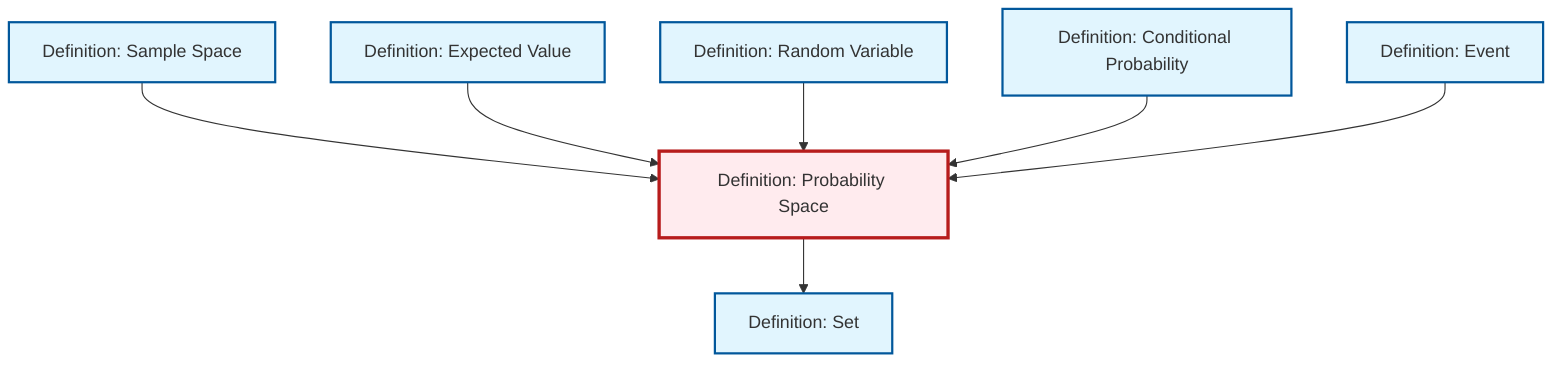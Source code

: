 graph TD
    classDef definition fill:#e1f5fe,stroke:#01579b,stroke-width:2px
    classDef theorem fill:#f3e5f5,stroke:#4a148c,stroke-width:2px
    classDef axiom fill:#fff3e0,stroke:#e65100,stroke-width:2px
    classDef example fill:#e8f5e9,stroke:#1b5e20,stroke-width:2px
    classDef current fill:#ffebee,stroke:#b71c1c,stroke-width:3px
    def-set["Definition: Set"]:::definition
    def-sample-space["Definition: Sample Space"]:::definition
    def-event["Definition: Event"]:::definition
    def-conditional-probability["Definition: Conditional Probability"]:::definition
    def-expectation["Definition: Expected Value"]:::definition
    def-random-variable["Definition: Random Variable"]:::definition
    def-probability-space["Definition: Probability Space"]:::definition
    def-sample-space --> def-probability-space
    def-expectation --> def-probability-space
    def-probability-space --> def-set
    def-random-variable --> def-probability-space
    def-conditional-probability --> def-probability-space
    def-event --> def-probability-space
    class def-probability-space current